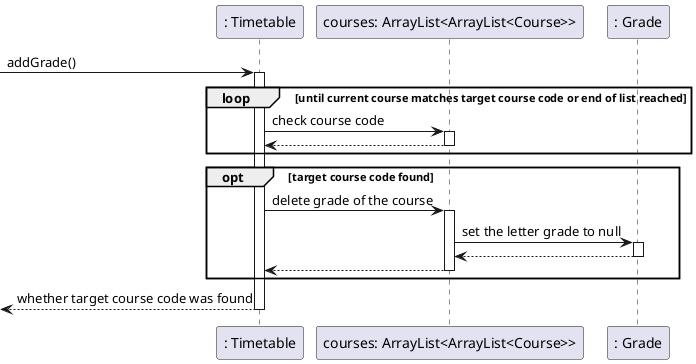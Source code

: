 @startuml
autoactivate on
participant ": Timetable" as timetable
participant "courses: ArrayList<ArrayList<Course>>" as courses
participant ": Grade" as grade

[-> timetable : addGrade()
loop until current course matches target course code or end of list reached
    timetable -> courses : check course code
    timetable <-- courses
    deactivate courses
end

opt target course code found
    timetable -> courses : delete grade of the course
    courses -> grade : set the letter grade to null
    courses <-- grade
    timetable <-- courses
    deactivate courses
    deactivate grade
end

[<-- timetable : whether target course code was found
deactivate timetable
@enduml
